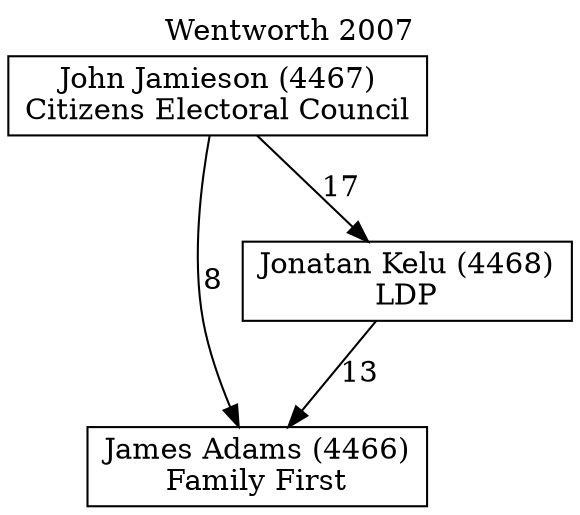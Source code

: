 // House preference flow
digraph "James Adams (4466)_Wentworth_2007" {
	graph [label="Wentworth 2007" labelloc=t mclimit=10]
	node [shape=box]
	"James Adams (4466)" [label="James Adams (4466)
Family First"]
	"Jonatan Kelu (4468)" [label="Jonatan Kelu (4468)
LDP"]
	"John Jamieson (4467)" [label="John Jamieson (4467)
Citizens Electoral Council"]
	"Jonatan Kelu (4468)" -> "James Adams (4466)" [label=13]
	"John Jamieson (4467)" -> "Jonatan Kelu (4468)" [label=17]
	"John Jamieson (4467)" -> "James Adams (4466)" [label=8]
}
